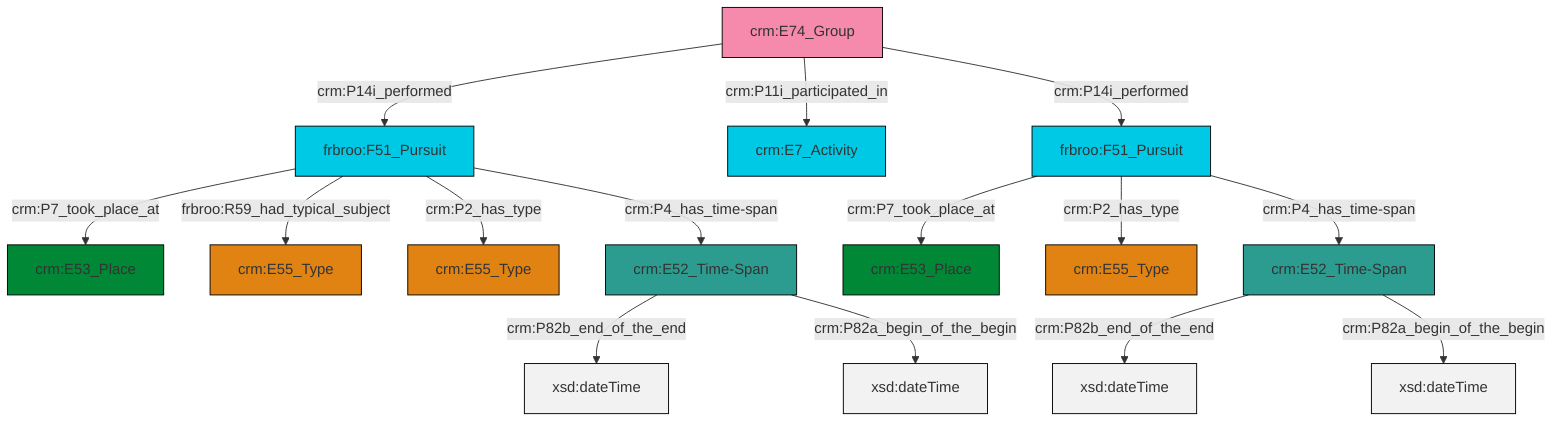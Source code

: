 graph TD
classDef Literal fill:#f2f2f2,stroke:#000000;
classDef CRM_Entity fill:#FFFFFF,stroke:#000000;
classDef Temporal_Entity fill:#00C9E6, stroke:#000000;
classDef Type fill:#E18312, stroke:#000000;
classDef Time-Span fill:#2C9C91, stroke:#000000;
classDef Appellation fill:#FFEB7F, stroke:#000000;
classDef Place fill:#008836, stroke:#000000;
classDef Persistent_Item fill:#B266B2, stroke:#000000;
classDef Conceptual_Object fill:#FFD700, stroke:#000000;
classDef Physical_Thing fill:#D2B48C, stroke:#000000;
classDef Actor fill:#f58aad, stroke:#000000;
classDef PC_Classes fill:#4ce600, stroke:#000000;
classDef Multi fill:#cccccc,stroke:#000000;

2["crm:E52_Time-Span"]:::Time-Span -->|crm:P82b_end_of_the_end| 3[xsd:dateTime]:::Literal
6["frbroo:F51_Pursuit"]:::Temporal_Entity -->|crm:P7_took_place_at| 7["crm:E53_Place"]:::Place
9["frbroo:F51_Pursuit"]:::Temporal_Entity -->|crm:P7_took_place_at| 4["crm:E53_Place"]:::Place
10["crm:E74_Group"]:::Actor -->|crm:P14i_performed| 9["frbroo:F51_Pursuit"]:::Temporal_Entity
9["frbroo:F51_Pursuit"]:::Temporal_Entity -->|frbroo:R59_had_typical_subject| 11["crm:E55_Type"]:::Type
9["frbroo:F51_Pursuit"]:::Temporal_Entity -->|crm:P2_has_type| 0["crm:E55_Type"]:::Type
9["frbroo:F51_Pursuit"]:::Temporal_Entity -->|crm:P4_has_time-span| 14["crm:E52_Time-Span"]:::Time-Span
2["crm:E52_Time-Span"]:::Time-Span -->|crm:P82a_begin_of_the_begin| 15[xsd:dateTime]:::Literal
6["frbroo:F51_Pursuit"]:::Temporal_Entity -->|crm:P2_has_type| 17["crm:E55_Type"]:::Type
14["crm:E52_Time-Span"]:::Time-Span -->|crm:P82b_end_of_the_end| 23[xsd:dateTime]:::Literal
10["crm:E74_Group"]:::Actor -->|crm:P11i_participated_in| 20["crm:E7_Activity"]:::Temporal_Entity
6["frbroo:F51_Pursuit"]:::Temporal_Entity -->|crm:P4_has_time-span| 2["crm:E52_Time-Span"]:::Time-Span
10["crm:E74_Group"]:::Actor -->|crm:P14i_performed| 6["frbroo:F51_Pursuit"]:::Temporal_Entity
14["crm:E52_Time-Span"]:::Time-Span -->|crm:P82a_begin_of_the_begin| 27[xsd:dateTime]:::Literal